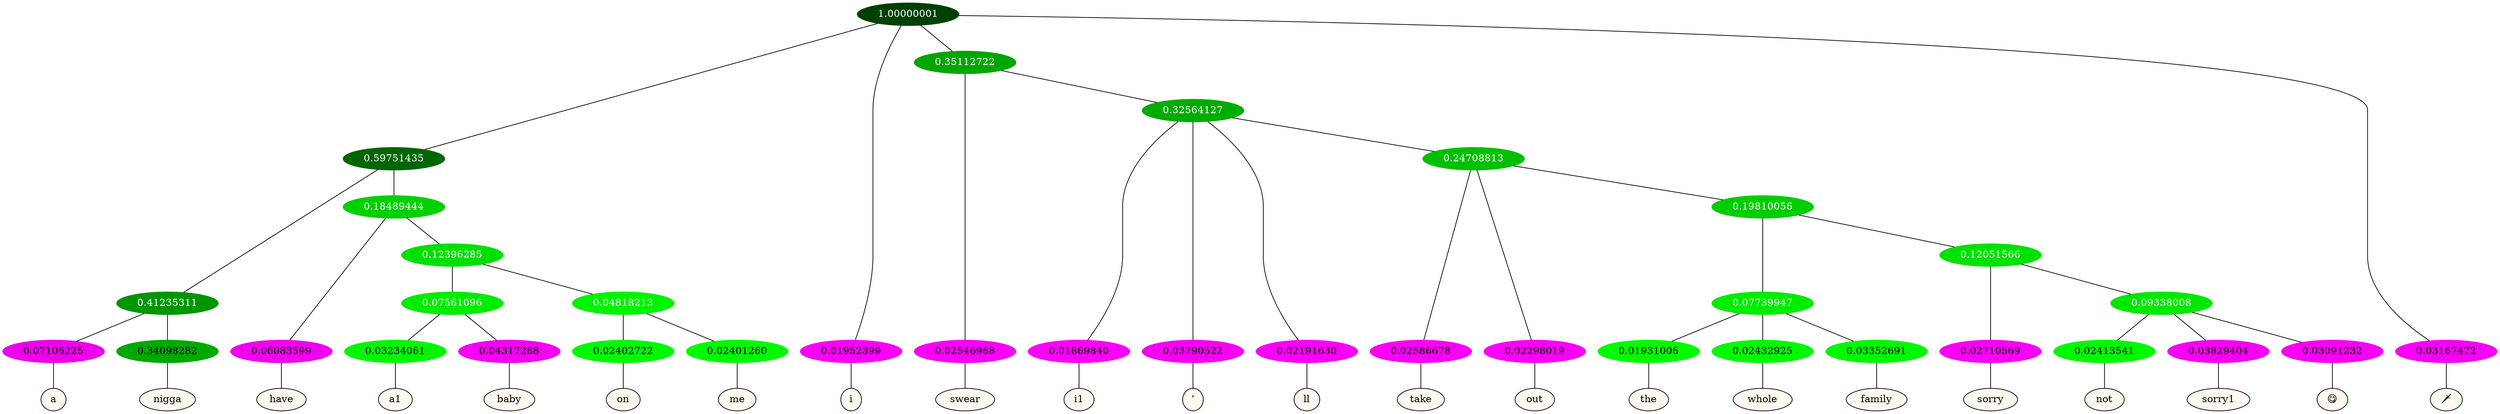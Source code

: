 graph {
	node [format=png height=0.15 nodesep=0.001 ordering=out overlap=prism overlap_scaling=0.01 ranksep=0.001 ratio=0.2 style=filled width=0.15]
	{
		rank=same
		a_w_9 [label=a color=black fillcolor=floralwhite style="filled,solid"]
		a_w_10 [label=nigga color=black fillcolor=floralwhite style="filled,solid"]
		a_w_11 [label=have color=black fillcolor=floralwhite style="filled,solid"]
		a_w_22 [label=a1 color=black fillcolor=floralwhite style="filled,solid"]
		a_w_23 [label=baby color=black fillcolor=floralwhite style="filled,solid"]
		a_w_24 [label=on color=black fillcolor=floralwhite style="filled,solid"]
		a_w_25 [label=me color=black fillcolor=floralwhite style="filled,solid"]
		a_w_2 [label=i color=black fillcolor=floralwhite style="filled,solid"]
		a_w_7 [label=swear color=black fillcolor=floralwhite style="filled,solid"]
		a_w_13 [label=i1 color=black fillcolor=floralwhite style="filled,solid"]
		a_w_14 [label="’" color=black fillcolor=floralwhite style="filled,solid"]
		a_w_15 [label=ll color=black fillcolor=floralwhite style="filled,solid"]
		a_w_19 [label=take color=black fillcolor=floralwhite style="filled,solid"]
		a_w_20 [label=out color=black fillcolor=floralwhite style="filled,solid"]
		a_w_28 [label=the color=black fillcolor=floralwhite style="filled,solid"]
		a_w_29 [label=whole color=black fillcolor=floralwhite style="filled,solid"]
		a_w_30 [label=family color=black fillcolor=floralwhite style="filled,solid"]
		a_w_31 [label=sorry color=black fillcolor=floralwhite style="filled,solid"]
		a_w_33 [label=not color=black fillcolor=floralwhite style="filled,solid"]
		a_w_34 [label=sorry1 color=black fillcolor=floralwhite style="filled,solid"]
		a_w_35 [label="😋" color=black fillcolor=floralwhite style="filled,solid"]
		a_w_4 [label="🗡" color=black fillcolor=floralwhite style="filled,solid"]
	}
	a_n_9 -- a_w_9
	a_n_10 -- a_w_10
	a_n_11 -- a_w_11
	a_n_22 -- a_w_22
	a_n_23 -- a_w_23
	a_n_24 -- a_w_24
	a_n_25 -- a_w_25
	a_n_2 -- a_w_2
	a_n_7 -- a_w_7
	a_n_13 -- a_w_13
	a_n_14 -- a_w_14
	a_n_15 -- a_w_15
	a_n_19 -- a_w_19
	a_n_20 -- a_w_20
	a_n_28 -- a_w_28
	a_n_29 -- a_w_29
	a_n_30 -- a_w_30
	a_n_31 -- a_w_31
	a_n_33 -- a_w_33
	a_n_34 -- a_w_34
	a_n_35 -- a_w_35
	a_n_4 -- a_w_4
	{
		rank=same
		a_n_9 [label=0.07106225 color="0.835 1.000 0.929" fontcolor=black]
		a_n_10 [label=0.34098282 color="0.334 1.000 0.659" fontcolor=black]
		a_n_11 [label=0.06083599 color="0.835 1.000 0.939" fontcolor=black]
		a_n_22 [label=0.03234061 color="0.334 1.000 0.968" fontcolor=black]
		a_n_23 [label=0.04317268 color="0.835 1.000 0.957" fontcolor=black]
		a_n_24 [label=0.02402722 color="0.334 1.000 0.976" fontcolor=black]
		a_n_25 [label=0.02401260 color="0.334 1.000 0.976" fontcolor=black]
		a_n_2 [label=0.01952399 color="0.835 1.000 0.980" fontcolor=black]
		a_n_7 [label=0.02546968 color="0.835 1.000 0.975" fontcolor=black]
		a_n_13 [label=0.01869840 color="0.835 1.000 0.981" fontcolor=black]
		a_n_14 [label=0.03790522 color="0.835 1.000 0.962" fontcolor=black]
		a_n_15 [label=0.02191630 color="0.835 1.000 0.978" fontcolor=black]
		a_n_19 [label=0.02586678 color="0.835 1.000 0.974" fontcolor=black]
		a_n_20 [label=0.02298019 color="0.835 1.000 0.977" fontcolor=black]
		a_n_28 [label=0.01931006 color="0.334 1.000 0.981" fontcolor=black]
		a_n_29 [label=0.02432925 color="0.334 1.000 0.976" fontcolor=black]
		a_n_30 [label=0.03352691 color="0.334 1.000 0.966" fontcolor=black]
		a_n_31 [label=0.02710569 color="0.835 1.000 0.973" fontcolor=black]
		a_n_33 [label=0.02413541 color="0.334 1.000 0.976" fontcolor=black]
		a_n_34 [label=0.03829404 color="0.835 1.000 0.962" fontcolor=black]
		a_n_35 [label=0.03091232 color="0.835 1.000 0.969" fontcolor=black]
		a_n_4 [label=0.03167472 color="0.835 1.000 0.968" fontcolor=black]
	}
	a_n_0 [label=1.00000001 color="0.334 1.000 0.250" fontcolor=grey99]
	a_n_1 [label=0.59751435 color="0.334 1.000 0.402" fontcolor=grey99]
	a_n_0 -- a_n_1
	a_n_0 -- a_n_2
	a_n_3 [label=0.35112722 color="0.334 1.000 0.649" fontcolor=grey99]
	a_n_0 -- a_n_3
	a_n_0 -- a_n_4
	a_n_5 [label=0.41235311 color="0.334 1.000 0.588" fontcolor=grey99]
	a_n_1 -- a_n_5
	a_n_6 [label=0.18489444 color="0.334 1.000 0.815" fontcolor=grey99]
	a_n_1 -- a_n_6
	a_n_3 -- a_n_7
	a_n_8 [label=0.32564127 color="0.334 1.000 0.674" fontcolor=grey99]
	a_n_3 -- a_n_8
	a_n_5 -- a_n_9
	a_n_5 -- a_n_10
	a_n_6 -- a_n_11
	a_n_12 [label=0.12396285 color="0.334 1.000 0.876" fontcolor=grey99]
	a_n_6 -- a_n_12
	a_n_8 -- a_n_13
	a_n_8 -- a_n_14
	a_n_8 -- a_n_15
	a_n_16 [label=0.24708813 color="0.334 1.000 0.753" fontcolor=grey99]
	a_n_8 -- a_n_16
	a_n_17 [label=0.07561096 color="0.334 1.000 0.924" fontcolor=grey99]
	a_n_12 -- a_n_17
	a_n_18 [label=0.04818213 color="0.334 1.000 0.952" fontcolor=grey99]
	a_n_12 -- a_n_18
	a_n_16 -- a_n_19
	a_n_16 -- a_n_20
	a_n_21 [label=0.19810056 color="0.334 1.000 0.802" fontcolor=grey99]
	a_n_16 -- a_n_21
	a_n_17 -- a_n_22
	a_n_17 -- a_n_23
	a_n_18 -- a_n_24
	a_n_18 -- a_n_25
	a_n_26 [label=0.07739947 color="0.334 1.000 0.923" fontcolor=grey99]
	a_n_21 -- a_n_26
	a_n_27 [label=0.12051566 color="0.334 1.000 0.879" fontcolor=grey99]
	a_n_21 -- a_n_27
	a_n_26 -- a_n_28
	a_n_26 -- a_n_29
	a_n_26 -- a_n_30
	a_n_27 -- a_n_31
	a_n_32 [label=0.09338008 color="0.334 1.000 0.907" fontcolor=grey99]
	a_n_27 -- a_n_32
	a_n_32 -- a_n_33
	a_n_32 -- a_n_34
	a_n_32 -- a_n_35
}
